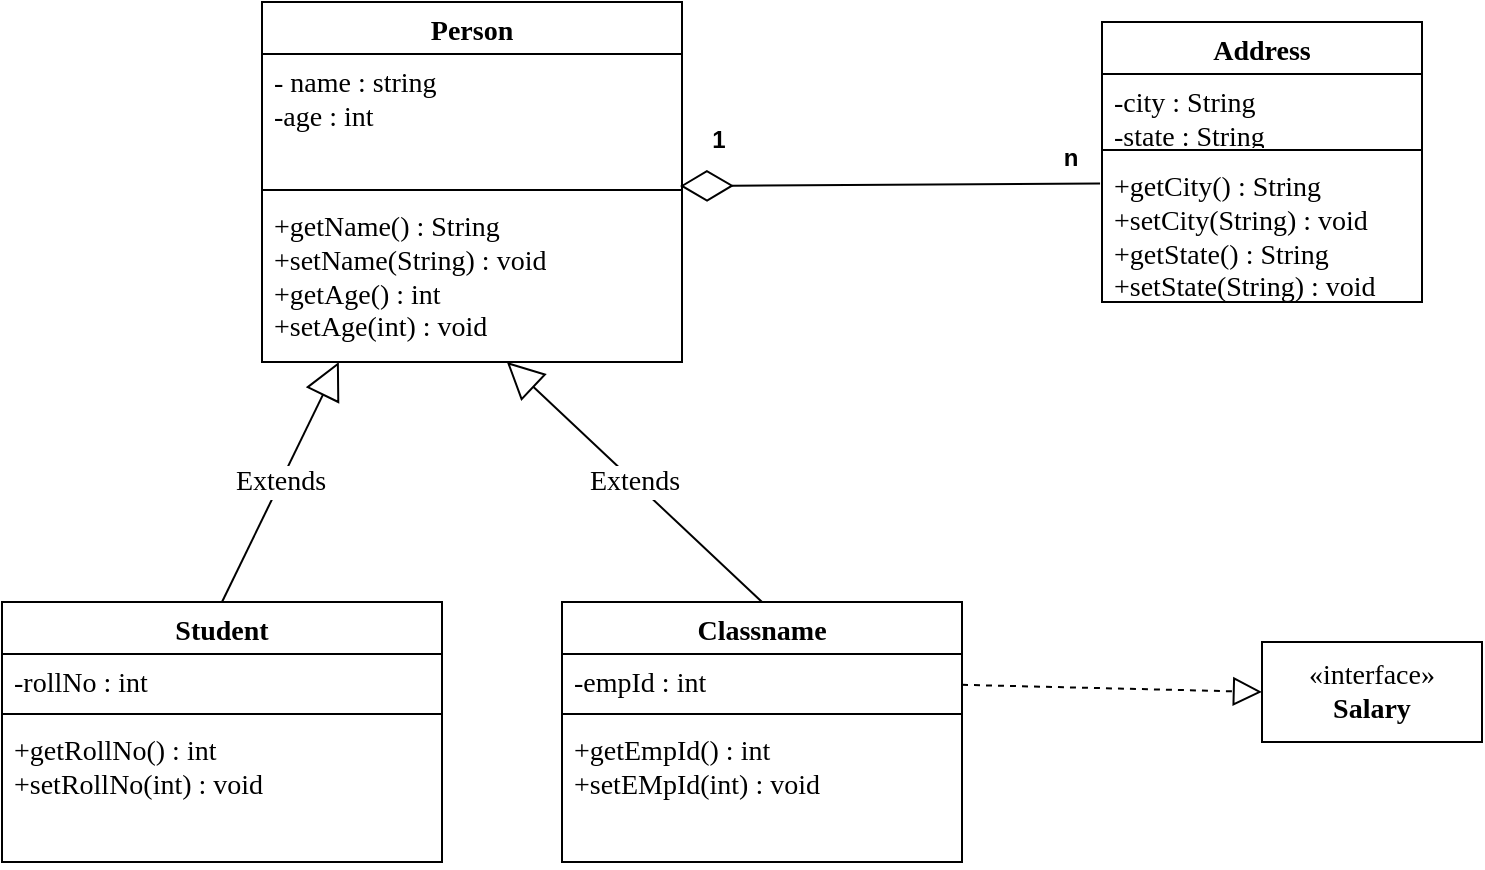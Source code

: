 <mxfile version="21.6.3" type="google">
  <diagram name="Page-1" id="TYET62xlc4fWZsSHMXU4">
    <mxGraphModel grid="1" page="1" gridSize="10" guides="1" tooltips="1" connect="1" arrows="1" fold="1" pageScale="1" pageWidth="850" pageHeight="1100" math="0" shadow="0">
      <root>
        <object label="" id="0">
          <mxCell />
        </object>
        <mxCell id="1" parent="0" />
        <mxCell id="ZG-481OehyHUsHjkqGz2-1" value="&lt;font style=&quot;font-size: 14px;&quot;&gt;Person&lt;/font&gt;" style="swimlane;fontStyle=1;align=center;verticalAlign=top;childLayout=stackLayout;horizontal=1;startSize=26;horizontalStack=0;resizeParent=1;resizeParentMax=0;resizeLast=0;collapsible=1;marginBottom=0;whiteSpace=wrap;html=1;hachureGap=4;fontFamily=Times New Roman;fontSize=14;swimlaneLine=1;" vertex="1" parent="1">
          <mxGeometry x="170" y="-2170" width="210" height="180" as="geometry" />
        </mxCell>
        <mxCell id="ZG-481OehyHUsHjkqGz2-2" value="- name : string&lt;br style=&quot;font-size: 14px;&quot;&gt;-age : int" style="text;strokeColor=none;fillColor=none;align=left;verticalAlign=top;spacingLeft=4;spacingRight=4;overflow=hidden;rotatable=0;points=[[0,0.5],[1,0.5]];portConstraint=eastwest;whiteSpace=wrap;html=1;fontSize=14;fontFamily=Times New Roman;" vertex="1" parent="ZG-481OehyHUsHjkqGz2-1">
          <mxGeometry y="26" width="210" height="64" as="geometry" />
        </mxCell>
        <mxCell id="ZG-481OehyHUsHjkqGz2-3" value="" style="line;strokeWidth=1;fillColor=none;align=left;verticalAlign=middle;spacingTop=-1;spacingLeft=3;spacingRight=3;rotatable=0;labelPosition=right;points=[];portConstraint=eastwest;strokeColor=default;hachureGap=4;fontFamily=Times New Roman;fontSize=14;" vertex="1" parent="ZG-481OehyHUsHjkqGz2-1">
          <mxGeometry y="90" width="210" height="8" as="geometry" />
        </mxCell>
        <mxCell id="ZG-481OehyHUsHjkqGz2-4" value="+getName() : String&lt;br style=&quot;font-size: 14px;&quot;&gt;+setName(String) : void&lt;br style=&quot;font-size: 14px;&quot;&gt;+getAge() : int&lt;br style=&quot;font-size: 14px;&quot;&gt;+setAge(int) : void" style="text;strokeColor=none;fillColor=none;align=left;verticalAlign=top;spacingLeft=4;spacingRight=4;overflow=hidden;rotatable=0;points=[[0,0.5],[1,0.5]];portConstraint=eastwest;whiteSpace=wrap;html=1;fontSize=14;fontFamily=Times New Roman;rounded=0;glass=0;" vertex="1" parent="ZG-481OehyHUsHjkqGz2-1">
          <mxGeometry y="98" width="210" height="82" as="geometry" />
        </mxCell>
        <mxCell id="ZG-481OehyHUsHjkqGz2-8" value="Student" style="swimlane;fontStyle=1;align=center;verticalAlign=top;childLayout=stackLayout;horizontal=1;startSize=26;horizontalStack=0;resizeParent=1;resizeParentMax=0;resizeLast=0;collapsible=1;marginBottom=0;whiteSpace=wrap;html=1;hachureGap=4;fontFamily=Times New Roman;fontSize=14;" vertex="1" parent="1">
          <mxGeometry x="40" y="-1870" width="220" height="130" as="geometry" />
        </mxCell>
        <mxCell id="ZG-481OehyHUsHjkqGz2-9" value="-rollNo : int" style="text;strokeColor=none;fillColor=none;align=left;verticalAlign=top;spacingLeft=4;spacingRight=4;overflow=hidden;rotatable=0;points=[[0,0.5],[1,0.5]];portConstraint=eastwest;fontSize=14;fontFamily=Times New Roman;whiteSpace=wrap;html=1;" vertex="1" parent="ZG-481OehyHUsHjkqGz2-8">
          <mxGeometry y="26" width="220" height="26" as="geometry" />
        </mxCell>
        <mxCell id="ZG-481OehyHUsHjkqGz2-10" value="" style="line;strokeWidth=1;fillColor=none;align=left;verticalAlign=middle;spacingTop=-1;spacingLeft=3;spacingRight=3;rotatable=0;labelPosition=right;points=[];portConstraint=eastwest;strokeColor=default;hachureGap=4;fontFamily=Times New Roman;fontSize=14;" vertex="1" parent="ZG-481OehyHUsHjkqGz2-8">
          <mxGeometry y="52" width="220" height="8" as="geometry" />
        </mxCell>
        <mxCell id="ZG-481OehyHUsHjkqGz2-11" value="+getRollNo() : int&lt;br style=&quot;font-size: 14px;&quot;&gt;&lt;span style=&quot;background-color: initial; font-size: 14px;&quot;&gt;+setRollNo(int) : void&lt;/span&gt;" style="text;strokeColor=none;fillColor=none;align=left;verticalAlign=top;spacingLeft=4;spacingRight=4;overflow=hidden;rotatable=0;points=[[0,0.5],[1,0.5]];portConstraint=eastwest;fontSize=14;fontFamily=Times New Roman;whiteSpace=wrap;html=1;" vertex="1" parent="ZG-481OehyHUsHjkqGz2-8">
          <mxGeometry y="60" width="220" height="70" as="geometry" />
        </mxCell>
        <mxCell id="ZG-481OehyHUsHjkqGz2-12" value="Classname" style="swimlane;fontStyle=1;align=center;verticalAlign=top;childLayout=stackLayout;horizontal=1;startSize=26;horizontalStack=0;resizeParent=1;resizeParentMax=0;resizeLast=0;collapsible=1;marginBottom=0;whiteSpace=wrap;html=1;hachureGap=4;fontFamily=Times New Roman;fontSize=14;" vertex="1" parent="1">
          <mxGeometry x="320" y="-1870" width="200" height="130" as="geometry" />
        </mxCell>
        <mxCell id="ZG-481OehyHUsHjkqGz2-13" value="&lt;font style=&quot;font-size: 14px;&quot;&gt;-empId : int&lt;/font&gt;" style="text;strokeColor=none;fillColor=none;align=left;verticalAlign=top;spacingLeft=4;spacingRight=4;overflow=hidden;rotatable=0;points=[[0,0.5],[1,0.5]];portConstraint=eastwest;whiteSpace=wrap;html=1;fontSize=14;fontFamily=Times New Roman;" vertex="1" parent="ZG-481OehyHUsHjkqGz2-12">
          <mxGeometry y="26" width="200" height="26" as="geometry" />
        </mxCell>
        <mxCell id="ZG-481OehyHUsHjkqGz2-14" value="" style="line;strokeWidth=1;fillColor=none;align=left;verticalAlign=middle;spacingTop=-1;spacingLeft=3;spacingRight=3;rotatable=0;labelPosition=right;points=[];portConstraint=eastwest;strokeColor=default;hachureGap=4;fontFamily=Times New Roman;fontSize=14;" vertex="1" parent="ZG-481OehyHUsHjkqGz2-12">
          <mxGeometry y="52" width="200" height="8" as="geometry" />
        </mxCell>
        <mxCell id="ZG-481OehyHUsHjkqGz2-15" value="&lt;font style=&quot;font-size: 14px;&quot;&gt;+getEmpId() : int&lt;br style=&quot;font-size: 14px;&quot;&gt;+setEMpId(int) : void&lt;/font&gt;" style="text;strokeColor=none;fillColor=none;align=left;verticalAlign=top;spacingLeft=4;spacingRight=4;overflow=hidden;rotatable=0;points=[[0,0.5],[1,0.5]];portConstraint=eastwest;whiteSpace=wrap;html=1;fontSize=14;fontFamily=Times New Roman;" vertex="1" parent="ZG-481OehyHUsHjkqGz2-12">
          <mxGeometry y="60" width="200" height="70" as="geometry" />
        </mxCell>
        <mxCell id="ZG-481OehyHUsHjkqGz2-16" value="Extends" style="endArrow=block;endSize=16;endFill=0;html=1;rounded=0;hachureGap=4;fontFamily=Times New Roman;fontSize=14;entryX=0.183;entryY=1;entryDx=0;entryDy=0;entryPerimeter=0;exitX=0.5;exitY=0;exitDx=0;exitDy=0;" edge="1" parent="1" source="ZG-481OehyHUsHjkqGz2-8" target="ZG-481OehyHUsHjkqGz2-4">
          <mxGeometry width="160" relative="1" as="geometry">
            <mxPoint x="190" y="-1890" as="sourcePoint" />
            <mxPoint x="350" y="-1890" as="targetPoint" />
          </mxGeometry>
        </mxCell>
        <mxCell id="ZG-481OehyHUsHjkqGz2-17" value="Extends" style="endArrow=block;endSize=16;endFill=0;html=1;rounded=0;hachureGap=4;fontFamily=Times New Roman;fontSize=14;exitX=0.5;exitY=0;exitDx=0;exitDy=0;entryX=0.583;entryY=1;entryDx=0;entryDy=0;entryPerimeter=0;" edge="1" parent="1" source="ZG-481OehyHUsHjkqGz2-12" target="ZG-481OehyHUsHjkqGz2-4">
          <mxGeometry width="160" relative="1" as="geometry">
            <mxPoint x="330" y="-1900" as="sourcePoint" />
            <mxPoint x="490" y="-1900" as="targetPoint" />
          </mxGeometry>
        </mxCell>
        <mxCell id="ZG-481OehyHUsHjkqGz2-18" value="Address" style="swimlane;fontStyle=1;align=center;verticalAlign=top;childLayout=stackLayout;horizontal=1;startSize=26;horizontalStack=0;resizeParent=1;resizeParentMax=0;resizeLast=0;collapsible=1;marginBottom=0;whiteSpace=wrap;html=1;fontSize=14;fontFamily=Times New Roman;" vertex="1" parent="1">
          <mxGeometry x="590" y="-2160" width="160" height="140" as="geometry" />
        </mxCell>
        <mxCell id="ZG-481OehyHUsHjkqGz2-19" value="-city : String&lt;br style=&quot;font-size: 14px;&quot;&gt;-state : String" style="text;strokeColor=none;fillColor=none;align=left;verticalAlign=top;spacingLeft=4;spacingRight=4;overflow=hidden;rotatable=0;points=[[0,0.5],[1,0.5]];portConstraint=eastwest;whiteSpace=wrap;html=1;fontSize=14;fontFamily=Times New Roman;" vertex="1" parent="ZG-481OehyHUsHjkqGz2-18">
          <mxGeometry y="26" width="160" height="34" as="geometry" />
        </mxCell>
        <mxCell id="ZG-481OehyHUsHjkqGz2-20" value="" style="line;strokeWidth=1;fillColor=none;align=left;verticalAlign=middle;spacingTop=-1;spacingLeft=3;spacingRight=3;rotatable=0;labelPosition=right;points=[];portConstraint=eastwest;strokeColor=inherit;fontSize=14;fontFamily=Times New Roman;" vertex="1" parent="ZG-481OehyHUsHjkqGz2-18">
          <mxGeometry y="60" width="160" height="8" as="geometry" />
        </mxCell>
        <mxCell id="ZG-481OehyHUsHjkqGz2-21" value="+getCity() : String&lt;br style=&quot;font-size: 14px;&quot;&gt;+setCity(String) : void&lt;br style=&quot;font-size: 14px;&quot;&gt;+getState() : String&lt;br style=&quot;font-size: 14px;&quot;&gt;+setState(String) : void" style="text;strokeColor=none;fillColor=none;align=left;verticalAlign=top;spacingLeft=4;spacingRight=4;overflow=hidden;rotatable=0;points=[[0,0.5],[1,0.5]];portConstraint=eastwest;whiteSpace=wrap;html=1;fontSize=14;fontFamily=Times New Roman;" vertex="1" parent="ZG-481OehyHUsHjkqGz2-18">
          <mxGeometry y="68" width="160" height="72" as="geometry" />
        </mxCell>
        <mxCell id="ZG-481OehyHUsHjkqGz2-22" value="" style="endArrow=diamondThin;endFill=0;endSize=24;html=1;rounded=0;entryX=-0.006;entryY=0.177;entryDx=0;entryDy=0;entryPerimeter=0;exitX=-0.006;exitY=0.177;exitDx=0;exitDy=0;exitPerimeter=0;fontSize=14;fontFamily=Times New Roman;" edge="1" parent="ZG-481OehyHUsHjkqGz2-18" source="ZG-481OehyHUsHjkqGz2-21">
          <mxGeometry width="160" relative="1" as="geometry">
            <mxPoint x="-140" y="160" as="sourcePoint" />
            <mxPoint x="-211" y="82" as="targetPoint" />
          </mxGeometry>
        </mxCell>
        <mxCell id="ZG-481OehyHUsHjkqGz2-24" value="«interface»&lt;br style=&quot;font-size: 14px;&quot;&gt;&lt;b style=&quot;font-size: 14px;&quot;&gt;Salary&lt;/b&gt;" style="html=1;whiteSpace=wrap;fontSize=14;fontFamily=Times New Roman;" vertex="1" parent="1">
          <mxGeometry x="670" y="-1850" width="110" height="50" as="geometry" />
        </mxCell>
        <mxCell id="ZG-481OehyHUsHjkqGz2-25" value="" style="endArrow=block;dashed=1;endFill=0;endSize=12;html=1;rounded=0;entryX=0;entryY=0.5;entryDx=0;entryDy=0;fontSize=14;fontFamily=Times New Roman;" edge="1" parent="1" source="ZG-481OehyHUsHjkqGz2-13" target="ZG-481OehyHUsHjkqGz2-24">
          <mxGeometry width="160" relative="1" as="geometry">
            <mxPoint x="500" y="-1720" as="sourcePoint" />
            <mxPoint x="660" y="-1720" as="targetPoint" />
          </mxGeometry>
        </mxCell>
        <mxCell id="EtYRxp5Z5O9ChQH0K8HJ-1" value="1" style="text;align=center;fontStyle=1;verticalAlign=middle;spacingLeft=3;spacingRight=3;strokeColor=none;rotatable=0;points=[[0,0.5],[1,0.5]];portConstraint=eastwest;html=1;" vertex="1" parent="1">
          <mxGeometry x="382" y="-2114" width="32" height="26" as="geometry" />
        </mxCell>
        <mxCell id="EtYRxp5Z5O9ChQH0K8HJ-2" value="n" style="text;align=center;fontStyle=1;verticalAlign=middle;spacingLeft=3;spacingRight=3;strokeColor=none;rotatable=0;points=[[0,0.5],[1,0.5]];portConstraint=eastwest;html=1;" vertex="1" parent="1">
          <mxGeometry x="559" y="-2105" width="30" height="26" as="geometry" />
        </mxCell>
      </root>
    </mxGraphModel>
  </diagram>
</mxfile>

